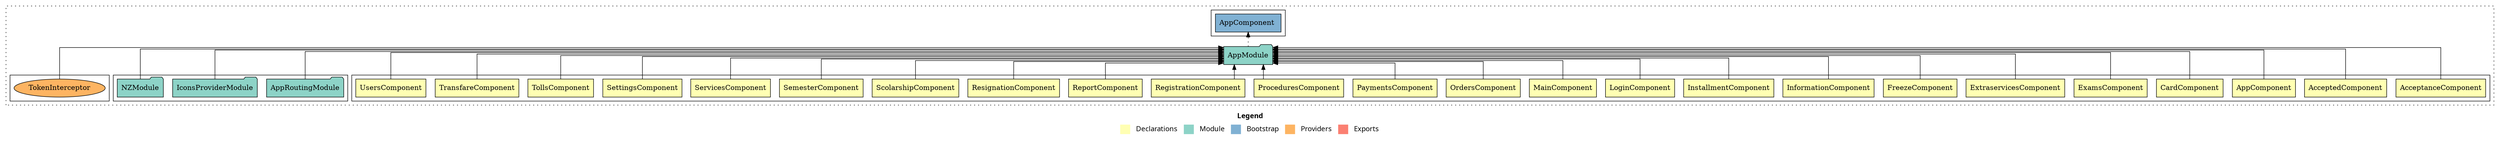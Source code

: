 digraph dependencies { node [shape="rect", style="filled", colorscheme=set312]; ranksep=0.4; compound=false; remincross=true; splines=true; splines=ortho; rankdir=LR; rankdir=TB; rankdir=BT; label=<<table BORDER="0"> <tr> <td colspan="5" align="center"><b>Legend</b></td> </tr> <tr> <td> <table BORDER="0"> <tr> <td bgcolor="#ffffb3" width="20"></td> <td>  Declarations</td> </tr> </table> </td> <td> <table BORDER="0"> <tr> <td bgcolor="#8dd3c7" width="20"></td> <td>  Module</td> </tr> </table> </td> <td> <table BORDER="0"> <tr> <td bgcolor="#80b1d3" width="20"></td> <td>  Bootstrap</td> </tr> </table> </td> <td> <table BORDER="0"> <tr> <td bgcolor="#fdb462" width="20"></td> <td>  Providers</td> </tr> </table> </td> <td> <table BORDER="0"> <tr> <td bgcolor="#fb8072" width="20"></td> <td>  Exports</td> </tr> </table> </td> </tr></table>>; ratio=compress; fontname="sans-serif";  subgraph "cluster_AppModule" { label=""; style="dotted";node [shape="folder", fillcolor=1]; subgraph cluster_AppModule_declarations { style="solid";node [style="filled", shape="rect"]; node [fillcolor=2]; "AcceptanceComponent"; node [fillcolor=2]; "AcceptedComponent"; node [fillcolor=2]; "AppComponent"; node [fillcolor=2]; "CardComponent"; node [fillcolor=2]; "ExamsComponent"; node [fillcolor=2]; "ExtraservicesComponent"; node [fillcolor=2]; "FreezeComponent"; node [fillcolor=2]; "InformationComponent"; node [fillcolor=2]; "InstallmentComponent"; node [fillcolor=2]; "LoginComponent"; node [fillcolor=2]; "MainComponent"; node [fillcolor=2]; "OrdersComponent"; node [fillcolor=2]; "PaymentsComponent"; node [fillcolor=2]; "ProceduresComponent"; node [fillcolor=2]; "RegistrationComponent"; node [fillcolor=2]; "ReportComponent"; node [fillcolor=2]; "ResignationComponent"; node [fillcolor=2]; "ScolarshipComponent"; node [fillcolor=2]; "SemesterComponent"; node [fillcolor=2]; "ServicesComponent"; node [fillcolor=2]; "SettingsComponent"; node [fillcolor=2]; "TollsComponent"; node [fillcolor=2]; "TransfareComponent"; node [fillcolor=2]; "UsersComponent"; }  "AcceptanceComponent" -> "AppModule" [style="solid", lhead="cluster_AppModule" ltail="cluster_AppModule_declarations"]; subgraph "cluster_AppModule_AcceptanceComponent_providers" { style="solid";  }  "AcceptedComponent" -> "AppModule" [style="solid", lhead="cluster_AppModule" ltail="cluster_AppModule_declarations"]; subgraph "cluster_AppModule_AcceptedComponent_providers" { style="solid";  }  "AppComponent" -> "AppModule" [style="solid", lhead="cluster_AppModule" ltail="cluster_AppModule_declarations"]; subgraph "cluster_AppModule_AppComponent_providers" { style="solid";  }  "CardComponent" -> "AppModule" [style="solid", lhead="cluster_AppModule" ltail="cluster_AppModule_declarations"]; subgraph "cluster_AppModule_CardComponent_providers" { style="solid";  }  "ExamsComponent" -> "AppModule" [style="solid", lhead="cluster_AppModule" ltail="cluster_AppModule_declarations"]; subgraph "cluster_AppModule_ExamsComponent_providers" { style="solid";  }  "ExtraservicesComponent" -> "AppModule" [style="solid", lhead="cluster_AppModule" ltail="cluster_AppModule_declarations"]; subgraph "cluster_AppModule_ExtraservicesComponent_providers" { style="solid";  }  "FreezeComponent" -> "AppModule" [style="solid", lhead="cluster_AppModule" ltail="cluster_AppModule_declarations"]; subgraph "cluster_AppModule_FreezeComponent_providers" { style="solid";  }  "InformationComponent" -> "AppModule" [style="solid", lhead="cluster_AppModule" ltail="cluster_AppModule_declarations"]; subgraph "cluster_AppModule_InformationComponent_providers" { style="solid";  }  "InstallmentComponent" -> "AppModule" [style="solid", lhead="cluster_AppModule" ltail="cluster_AppModule_declarations"]; subgraph "cluster_AppModule_InstallmentComponent_providers" { style="solid";  }  "LoginComponent" -> "AppModule" [style="solid", lhead="cluster_AppModule" ltail="cluster_AppModule_declarations"]; subgraph "cluster_AppModule_LoginComponent_providers" { style="solid";  }  "MainComponent" -> "AppModule" [style="solid", lhead="cluster_AppModule" ltail="cluster_AppModule_declarations"]; subgraph "cluster_AppModule_MainComponent_providers" { style="solid";  }  "OrdersComponent" -> "AppModule" [style="solid", lhead="cluster_AppModule" ltail="cluster_AppModule_declarations"]; subgraph "cluster_AppModule_OrdersComponent_providers" { style="solid";  }  "PaymentsComponent" -> "AppModule" [style="solid", lhead="cluster_AppModule" ltail="cluster_AppModule_declarations"]; subgraph "cluster_AppModule_PaymentsComponent_providers" { style="solid";  }  "ProceduresComponent" -> "AppModule" [style="solid", lhead="cluster_AppModule" ltail="cluster_AppModule_declarations"]; subgraph "cluster_AppModule_ProceduresComponent_providers" { style="solid";  }  "RegistrationComponent" -> "AppModule" [style="solid", lhead="cluster_AppModule" ltail="cluster_AppModule_declarations"]; subgraph "cluster_AppModule_RegistrationComponent_providers" { style="solid";  }  "ReportComponent" -> "AppModule" [style="solid", lhead="cluster_AppModule" ltail="cluster_AppModule_declarations"]; subgraph "cluster_AppModule_ReportComponent_providers" { style="solid";  }  "ResignationComponent" -> "AppModule" [style="solid", lhead="cluster_AppModule" ltail="cluster_AppModule_declarations"]; subgraph "cluster_AppModule_ResignationComponent_providers" { style="solid";  }  "ScolarshipComponent" -> "AppModule" [style="solid", lhead="cluster_AppModule" ltail="cluster_AppModule_declarations"]; subgraph "cluster_AppModule_ScolarshipComponent_providers" { style="solid";  }  "SemesterComponent" -> "AppModule" [style="solid", lhead="cluster_AppModule" ltail="cluster_AppModule_declarations"]; subgraph "cluster_AppModule_SemesterComponent_providers" { style="solid";  }  "ServicesComponent" -> "AppModule" [style="solid", lhead="cluster_AppModule" ltail="cluster_AppModule_declarations"]; subgraph "cluster_AppModule_ServicesComponent_providers" { style="solid";  }  "SettingsComponent" -> "AppModule" [style="solid", lhead="cluster_AppModule" ltail="cluster_AppModule_declarations"]; subgraph "cluster_AppModule_SettingsComponent_providers" { style="solid";  }  "TollsComponent" -> "AppModule" [style="solid", lhead="cluster_AppModule" ltail="cluster_AppModule_declarations"]; subgraph "cluster_AppModule_TollsComponent_providers" { style="solid";  }  "TransfareComponent" -> "AppModule" [style="solid", lhead="cluster_AppModule" ltail="cluster_AppModule_declarations"]; subgraph "cluster_AppModule_TransfareComponent_providers" { style="solid";  }  "UsersComponent" -> "AppModule" [style="solid", lhead="cluster_AppModule" ltail="cluster_AppModule_declarations"]; subgraph "cluster_AppModule_UsersComponent_providers" { style="solid";  }    subgraph cluster_AppModule_imports { style="solid"; node [style="filled", fillcolor=1, shape="rect"];    "AppRoutingModule" [label="AppRoutingModule", shape="folder"];    "IconsProviderModule" [label="IconsProviderModule", shape="folder"];    "NZModule" [label="NZModule", shape="folder"];   }    "AppRoutingModule" -> "AppModule" [lhead="cluster_AppModule", ltail="cluster_AppModule_imports"];    "IconsProviderModule" -> "AppModule" [lhead="cluster_AppModule", ltail="cluster_AppModule_imports"];    "NZModule" -> "AppModule" [lhead="cluster_AppModule", ltail="cluster_AppModule_imports"];     subgraph cluster_AppModule_exports { style="solid";node [style="filled", fillcolor=4, shape="rect"];}    subgraph cluster_AppModule_bootstrap { style="solid"; node [style="filled", fillcolor=5, shape="rect"];  "AppComponent " [label="AppComponent ", shape="rect"]  }  "AppModule" -> "AppComponent " [style="dotted", lhead="cluster_AppModule_bootstrap" ltail="cluster_AppModule"];    subgraph cluster_AppModule_providers { style="solid"; node [style="filled", fillcolor=6, shape="rect"];    "TokenInterceptor" [label="TokenInterceptor", shape="oval"];   }    "TokenInterceptor" -> "AppModule" [lhead="cluster_AppModule", ltail="cluster_AppModule_providers"];     }  subgraph "cluster_AppRoutingModule" { label=""; style="dotted";node [shape="folder", fillcolor=1]; subgraph cluster_AppRoutingModule_declarations { style="solid";node [style="filled", shape="rect"]; }    subgraph cluster_AppRoutingModule_imports { style="solid"; node [style="filled", fillcolor=1, shape="rect"];   }     subgraph cluster_AppRoutingModule_exports { style="solid";node [style="filled", fillcolor=4, shape="rect"];}    subgraph cluster_AppRoutingModule_bootstrap { style="solid"; node [style="filled", fillcolor=5, shape="rect"];  }    subgraph cluster_AppRoutingModule_providers { style="solid"; node [style="filled", fillcolor=6, shape="rect"];   }     }  subgraph "cluster_IconsProviderModule" { label=""; style="dotted";node [shape="folder", fillcolor=1]; subgraph cluster_IconsProviderModule_declarations { style="solid";node [style="filled", shape="rect"]; }    subgraph cluster_IconsProviderModule_imports { style="solid"; node [style="filled", fillcolor=1, shape="rect"];   }     subgraph cluster_IconsProviderModule_exports { style="solid";node [style="filled", fillcolor=4, shape="rect"];}    subgraph cluster_IconsProviderModule_bootstrap { style="solid"; node [style="filled", fillcolor=5, shape="rect"];  }    subgraph cluster_IconsProviderModule_providers { style="solid"; node [style="filled", fillcolor=6, shape="rect"];   }     }  subgraph "cluster_NZModule" { label=""; style="dotted";node [shape="folder", fillcolor=1]; subgraph cluster_NZModule_declarations { style="solid";node [style="filled", shape="rect"]; }    subgraph cluster_NZModule_imports { style="solid"; node [style="filled", fillcolor=1, shape="rect"];   }     subgraph cluster_NZModule_exports { style="solid";node [style="filled", fillcolor=4, shape="rect"];}    subgraph cluster_NZModule_bootstrap { style="solid"; node [style="filled", fillcolor=5, shape="rect"];  }    subgraph cluster_NZModule_providers { style="solid"; node [style="filled", fillcolor=6, shape="rect"];   }     }  }